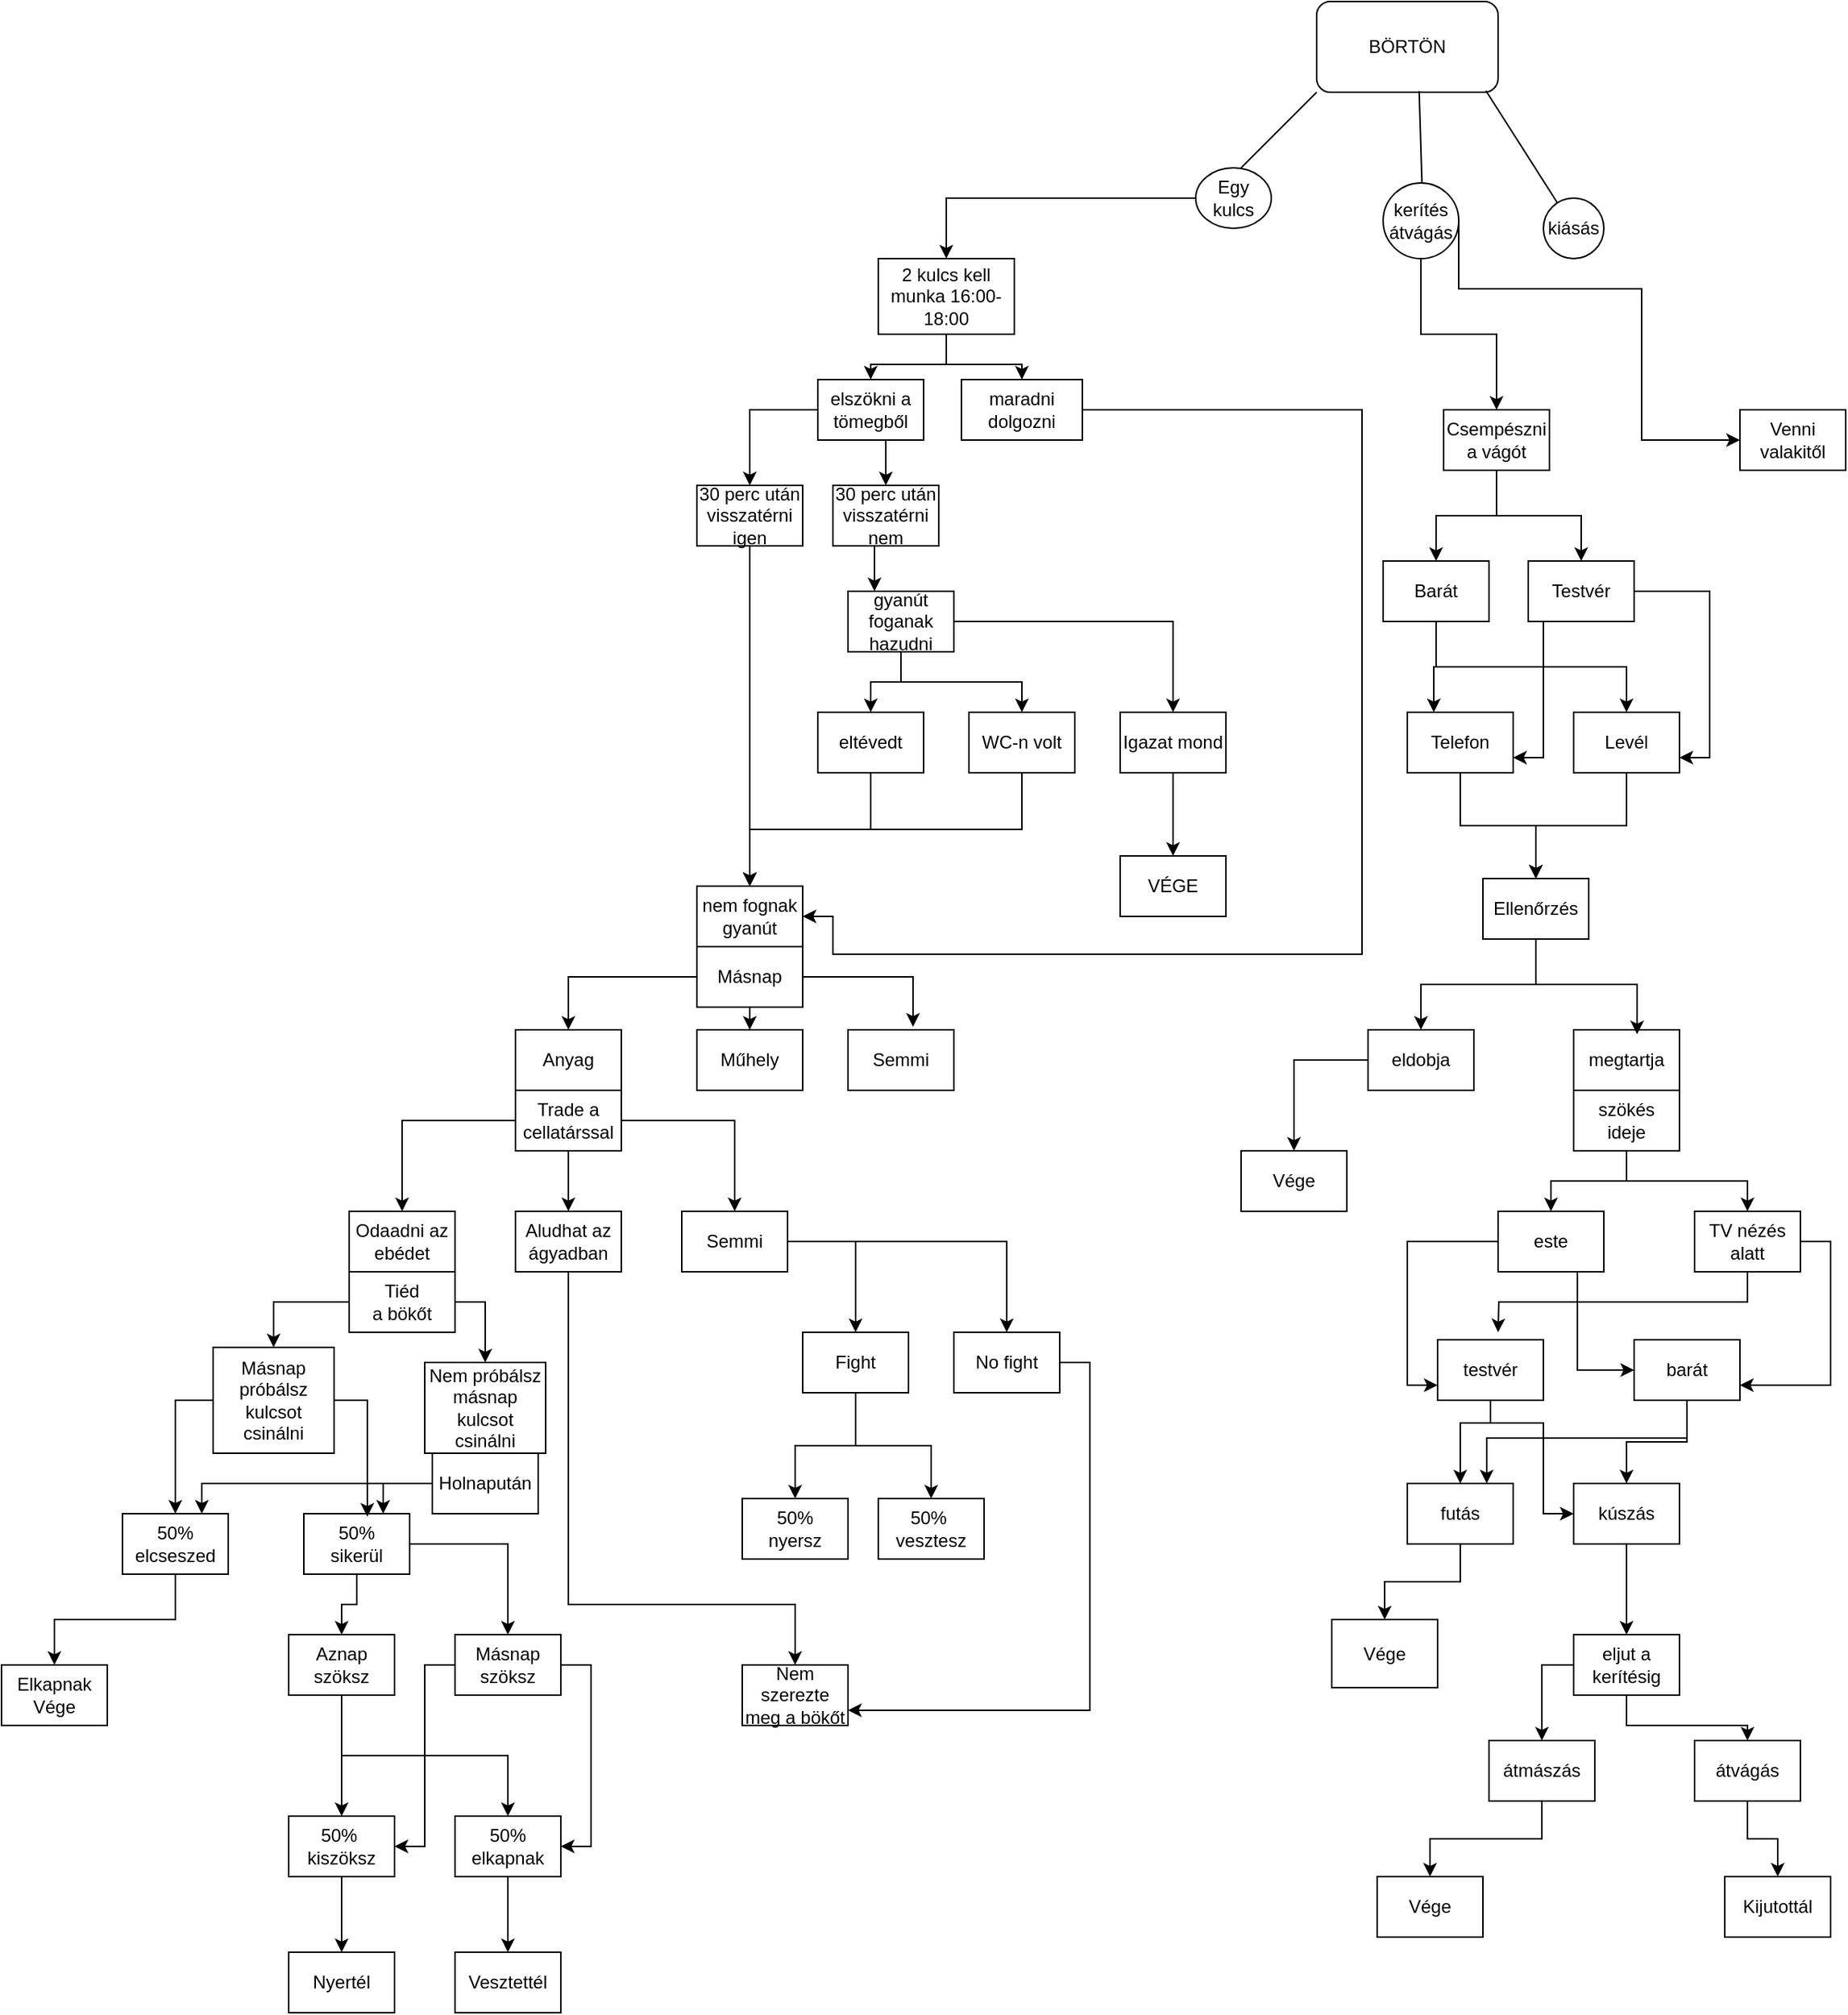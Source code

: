 <mxfile version="22.0.4" type="device">
  <diagram name="1 oldal" id="RMf6y5_obdOdZjIeBnyi">
    <mxGraphModel dx="2022" dy="658" grid="1" gridSize="10" guides="1" tooltips="1" connect="1" arrows="1" fold="1" page="1" pageScale="1" pageWidth="827" pageHeight="1169" math="0" shadow="0">
      <root>
        <mxCell id="0" />
        <mxCell id="1" parent="0" />
        <mxCell id="un-u-f8fUQM7BjyOaJRZ-424" value="BÖRTÖN" style="rounded=1;whiteSpace=wrap;html=1;" parent="1" vertex="1">
          <mxGeometry x="330" width="120" height="60" as="geometry" />
        </mxCell>
        <mxCell id="un-u-f8fUQM7BjyOaJRZ-427" value="" style="endArrow=none;html=1;rounded=0;" parent="1" edge="1">
          <mxGeometry width="50" height="50" relative="1" as="geometry">
            <mxPoint x="280" y="110" as="sourcePoint" />
            <mxPoint x="330" y="60" as="targetPoint" />
          </mxGeometry>
        </mxCell>
        <mxCell id="ne0dGpzM1XJQtN-Q94vP-27" style="edgeStyle=orthogonalEdgeStyle;rounded=0;orthogonalLoop=1;jettySize=auto;html=1;exitX=0;exitY=0.5;exitDx=0;exitDy=0;entryX=0.5;entryY=0;entryDx=0;entryDy=0;" edge="1" parent="1" source="un-u-f8fUQM7BjyOaJRZ-428" target="5e80ykowDUrw1KKTI-oJ-1">
          <mxGeometry relative="1" as="geometry" />
        </mxCell>
        <mxCell id="un-u-f8fUQM7BjyOaJRZ-428" value="Egy kulcs" style="ellipse;whiteSpace=wrap;html=1;" parent="1" vertex="1">
          <mxGeometry x="250" y="110" width="50" height="40" as="geometry" />
        </mxCell>
        <mxCell id="un-u-f8fUQM7BjyOaJRZ-429" value="" style="endArrow=none;html=1;rounded=0;entryX=0.565;entryY=0.987;entryDx=0;entryDy=0;entryPerimeter=0;" parent="1" target="un-u-f8fUQM7BjyOaJRZ-424" edge="1">
          <mxGeometry width="50" height="50" relative="1" as="geometry">
            <mxPoint x="400" y="130" as="sourcePoint" />
            <mxPoint x="400" y="100" as="targetPoint" />
          </mxGeometry>
        </mxCell>
        <mxCell id="ne0dGpzM1XJQtN-Q94vP-72" style="edgeStyle=orthogonalEdgeStyle;rounded=0;orthogonalLoop=1;jettySize=auto;html=1;exitX=0.5;exitY=1;exitDx=0;exitDy=0;entryX=0.5;entryY=0;entryDx=0;entryDy=0;" edge="1" parent="1" source="un-u-f8fUQM7BjyOaJRZ-431" target="ne0dGpzM1XJQtN-Q94vP-51">
          <mxGeometry relative="1" as="geometry" />
        </mxCell>
        <mxCell id="ne0dGpzM1XJQtN-Q94vP-73" style="edgeStyle=orthogonalEdgeStyle;rounded=0;orthogonalLoop=1;jettySize=auto;html=1;exitX=1;exitY=0.5;exitDx=0;exitDy=0;" edge="1" parent="1" source="un-u-f8fUQM7BjyOaJRZ-431" target="ne0dGpzM1XJQtN-Q94vP-50">
          <mxGeometry relative="1" as="geometry">
            <Array as="points">
              <mxPoint x="424" y="190" />
              <mxPoint x="545" y="190" />
            </Array>
          </mxGeometry>
        </mxCell>
        <mxCell id="un-u-f8fUQM7BjyOaJRZ-431" value="kerítés&lt;br&gt;átvágás" style="ellipse;whiteSpace=wrap;html=1;aspect=fixed;" parent="1" vertex="1">
          <mxGeometry x="374" y="120" width="50" height="50" as="geometry" />
        </mxCell>
        <mxCell id="un-u-f8fUQM7BjyOaJRZ-432" value="" style="endArrow=none;html=1;rounded=0;" parent="1" target="un-u-f8fUQM7BjyOaJRZ-433" edge="1">
          <mxGeometry width="50" height="50" relative="1" as="geometry">
            <mxPoint x="500" y="150" as="sourcePoint" />
            <mxPoint x="460" y="80" as="targetPoint" />
          </mxGeometry>
        </mxCell>
        <mxCell id="un-u-f8fUQM7BjyOaJRZ-433" value="kiásás" style="ellipse;whiteSpace=wrap;html=1;aspect=fixed;" parent="1" vertex="1">
          <mxGeometry x="480" y="130" width="40" height="40" as="geometry" />
        </mxCell>
        <mxCell id="un-u-f8fUQM7BjyOaJRZ-434" value="" style="endArrow=none;html=1;rounded=0;entryX=0.933;entryY=0.983;entryDx=0;entryDy=0;entryPerimeter=0;" parent="1" source="un-u-f8fUQM7BjyOaJRZ-433" target="un-u-f8fUQM7BjyOaJRZ-424" edge="1">
          <mxGeometry width="50" height="50" relative="1" as="geometry">
            <mxPoint x="400" y="130" as="sourcePoint" />
            <mxPoint x="450" y="80" as="targetPoint" />
          </mxGeometry>
        </mxCell>
        <mxCell id="un-u-f8fUQM7BjyOaJRZ-457" value="" style="edgeStyle=orthogonalEdgeStyle;rounded=0;orthogonalLoop=1;jettySize=auto;html=1;" parent="1" edge="1">
          <mxGeometry relative="1" as="geometry">
            <mxPoint x="790" y="750.0" as="sourcePoint" />
          </mxGeometry>
        </mxCell>
        <mxCell id="ne0dGpzM1XJQtN-Q94vP-7" style="edgeStyle=orthogonalEdgeStyle;rounded=0;orthogonalLoop=1;jettySize=auto;html=1;exitX=0.5;exitY=1;exitDx=0;exitDy=0;" edge="1" parent="1" source="5e80ykowDUrw1KKTI-oJ-1" target="5e80ykowDUrw1KKTI-oJ-9">
          <mxGeometry relative="1" as="geometry" />
        </mxCell>
        <mxCell id="ne0dGpzM1XJQtN-Q94vP-8" style="edgeStyle=orthogonalEdgeStyle;rounded=0;orthogonalLoop=1;jettySize=auto;html=1;exitX=0.5;exitY=1;exitDx=0;exitDy=0;entryX=0.5;entryY=0;entryDx=0;entryDy=0;" edge="1" parent="1" source="5e80ykowDUrw1KKTI-oJ-1" target="5e80ykowDUrw1KKTI-oJ-7">
          <mxGeometry relative="1" as="geometry" />
        </mxCell>
        <mxCell id="5e80ykowDUrw1KKTI-oJ-1" value="2 kulcs kell&lt;br&gt;munka 16:00-18:00" style="rounded=0;whiteSpace=wrap;html=1;" parent="1" vertex="1">
          <mxGeometry x="40" y="170" width="90" height="50" as="geometry" />
        </mxCell>
        <mxCell id="5e80ykowDUrw1KKTI-oJ-14" style="edgeStyle=orthogonalEdgeStyle;rounded=0;orthogonalLoop=1;jettySize=auto;html=1;exitX=0.5;exitY=1;exitDx=0;exitDy=0;entryX=0.5;entryY=0;entryDx=0;entryDy=0;" parent="1" source="5e80ykowDUrw1KKTI-oJ-7" target="5e80ykowDUrw1KKTI-oJ-12" edge="1">
          <mxGeometry relative="1" as="geometry" />
        </mxCell>
        <mxCell id="ne0dGpzM1XJQtN-Q94vP-6" style="edgeStyle=orthogonalEdgeStyle;rounded=0;orthogonalLoop=1;jettySize=auto;html=1;exitX=0;exitY=0.5;exitDx=0;exitDy=0;entryX=0.5;entryY=0;entryDx=0;entryDy=0;" edge="1" parent="1" source="5e80ykowDUrw1KKTI-oJ-7" target="5e80ykowDUrw1KKTI-oJ-11">
          <mxGeometry relative="1" as="geometry" />
        </mxCell>
        <mxCell id="5e80ykowDUrw1KKTI-oJ-7" value="elszökni a tömegből" style="rounded=0;whiteSpace=wrap;html=1;" parent="1" vertex="1">
          <mxGeometry y="250" width="70" height="40" as="geometry" />
        </mxCell>
        <mxCell id="ne0dGpzM1XJQtN-Q94vP-61" style="edgeStyle=orthogonalEdgeStyle;rounded=0;orthogonalLoop=1;jettySize=auto;html=1;exitX=1;exitY=0.5;exitDx=0;exitDy=0;entryX=1;entryY=0.5;entryDx=0;entryDy=0;" edge="1" parent="1" source="5e80ykowDUrw1KKTI-oJ-9" target="5e80ykowDUrw1KKTI-oJ-15">
          <mxGeometry relative="1" as="geometry">
            <Array as="points">
              <mxPoint x="360" y="270" />
              <mxPoint x="360" y="630" />
              <mxPoint x="10" y="630" />
              <mxPoint x="10" y="605" />
            </Array>
          </mxGeometry>
        </mxCell>
        <mxCell id="5e80ykowDUrw1KKTI-oJ-9" value="maradni dolgozni" style="rounded=0;whiteSpace=wrap;html=1;" parent="1" vertex="1">
          <mxGeometry x="95" y="250" width="80" height="40" as="geometry" />
        </mxCell>
        <mxCell id="5e80ykowDUrw1KKTI-oJ-17" style="edgeStyle=orthogonalEdgeStyle;rounded=0;orthogonalLoop=1;jettySize=auto;html=1;exitX=0.5;exitY=1;exitDx=0;exitDy=0;" parent="1" source="5e80ykowDUrw1KKTI-oJ-11" target="5e80ykowDUrw1KKTI-oJ-15" edge="1">
          <mxGeometry relative="1" as="geometry" />
        </mxCell>
        <mxCell id="5e80ykowDUrw1KKTI-oJ-11" value="30 perc után visszatérni&lt;br&gt;igen" style="rounded=0;whiteSpace=wrap;html=1;" parent="1" vertex="1">
          <mxGeometry x="-80" y="320" width="70" height="40" as="geometry" />
        </mxCell>
        <mxCell id="5e80ykowDUrw1KKTI-oJ-19" style="edgeStyle=orthogonalEdgeStyle;rounded=0;orthogonalLoop=1;jettySize=auto;html=1;exitX=0.5;exitY=1;exitDx=0;exitDy=0;entryX=0.25;entryY=0;entryDx=0;entryDy=0;" parent="1" source="5e80ykowDUrw1KKTI-oJ-12" target="5e80ykowDUrw1KKTI-oJ-18" edge="1">
          <mxGeometry relative="1" as="geometry" />
        </mxCell>
        <mxCell id="5e80ykowDUrw1KKTI-oJ-12" value="30 perc után visszatérni&lt;br&gt;nem" style="rounded=0;whiteSpace=wrap;html=1;" parent="1" vertex="1">
          <mxGeometry x="10" y="320" width="70" height="40" as="geometry" />
        </mxCell>
        <mxCell id="5e80ykowDUrw1KKTI-oJ-15" value="nem fognak gyanút" style="rounded=0;whiteSpace=wrap;html=1;" parent="1" vertex="1">
          <mxGeometry x="-80" y="585" width="70" height="40" as="geometry" />
        </mxCell>
        <mxCell id="5e80ykowDUrw1KKTI-oJ-21" style="edgeStyle=orthogonalEdgeStyle;rounded=0;orthogonalLoop=1;jettySize=auto;html=1;exitX=0.5;exitY=1;exitDx=0;exitDy=0;entryX=0.5;entryY=0;entryDx=0;entryDy=0;" parent="1" source="5e80ykowDUrw1KKTI-oJ-18" target="5e80ykowDUrw1KKTI-oJ-20" edge="1">
          <mxGeometry relative="1" as="geometry" />
        </mxCell>
        <mxCell id="5e80ykowDUrw1KKTI-oJ-23" style="edgeStyle=orthogonalEdgeStyle;rounded=0;orthogonalLoop=1;jettySize=auto;html=1;exitX=0.5;exitY=1;exitDx=0;exitDy=0;entryX=0.5;entryY=0;entryDx=0;entryDy=0;" parent="1" source="5e80ykowDUrw1KKTI-oJ-18" target="5e80ykowDUrw1KKTI-oJ-22" edge="1">
          <mxGeometry relative="1" as="geometry" />
        </mxCell>
        <mxCell id="ne0dGpzM1XJQtN-Q94vP-2" style="edgeStyle=orthogonalEdgeStyle;rounded=0;orthogonalLoop=1;jettySize=auto;html=1;exitX=1;exitY=0.5;exitDx=0;exitDy=0;" edge="1" parent="1" source="5e80ykowDUrw1KKTI-oJ-18" target="ne0dGpzM1XJQtN-Q94vP-1">
          <mxGeometry relative="1" as="geometry" />
        </mxCell>
        <mxCell id="5e80ykowDUrw1KKTI-oJ-18" value="gyanút foganak&lt;br&gt;hazudni" style="rounded=0;whiteSpace=wrap;html=1;" parent="1" vertex="1">
          <mxGeometry x="20" y="390" width="70" height="40" as="geometry" />
        </mxCell>
        <mxCell id="ne0dGpzM1XJQtN-Q94vP-9" style="edgeStyle=orthogonalEdgeStyle;rounded=0;orthogonalLoop=1;jettySize=auto;html=1;exitX=0.5;exitY=1;exitDx=0;exitDy=0;entryX=0.5;entryY=0;entryDx=0;entryDy=0;" edge="1" parent="1" source="5e80ykowDUrw1KKTI-oJ-20" target="5e80ykowDUrw1KKTI-oJ-15">
          <mxGeometry relative="1" as="geometry" />
        </mxCell>
        <mxCell id="5e80ykowDUrw1KKTI-oJ-20" value="eltévedt" style="rounded=0;whiteSpace=wrap;html=1;" parent="1" vertex="1">
          <mxGeometry y="470" width="70" height="40" as="geometry" />
        </mxCell>
        <mxCell id="ne0dGpzM1XJQtN-Q94vP-10" style="edgeStyle=orthogonalEdgeStyle;rounded=0;orthogonalLoop=1;jettySize=auto;html=1;exitX=0.5;exitY=1;exitDx=0;exitDy=0;entryX=0.5;entryY=0;entryDx=0;entryDy=0;" edge="1" parent="1" source="5e80ykowDUrw1KKTI-oJ-22" target="5e80ykowDUrw1KKTI-oJ-15">
          <mxGeometry relative="1" as="geometry" />
        </mxCell>
        <mxCell id="5e80ykowDUrw1KKTI-oJ-22" value="WC-n volt" style="rounded=0;whiteSpace=wrap;html=1;" parent="1" vertex="1">
          <mxGeometry x="100" y="470" width="70" height="40" as="geometry" />
        </mxCell>
        <mxCell id="ne0dGpzM1XJQtN-Q94vP-4" style="edgeStyle=orthogonalEdgeStyle;rounded=0;orthogonalLoop=1;jettySize=auto;html=1;exitX=0.5;exitY=1;exitDx=0;exitDy=0;entryX=0.5;entryY=0;entryDx=0;entryDy=0;" edge="1" parent="1" source="ne0dGpzM1XJQtN-Q94vP-1" target="ne0dGpzM1XJQtN-Q94vP-3">
          <mxGeometry relative="1" as="geometry" />
        </mxCell>
        <mxCell id="ne0dGpzM1XJQtN-Q94vP-1" value="Igazat mond" style="rounded=0;whiteSpace=wrap;html=1;" vertex="1" parent="1">
          <mxGeometry x="200" y="470" width="70" height="40" as="geometry" />
        </mxCell>
        <mxCell id="ne0dGpzM1XJQtN-Q94vP-3" value="VÉGE" style="rounded=0;whiteSpace=wrap;html=1;" vertex="1" parent="1">
          <mxGeometry x="200" y="565" width="70" height="40" as="geometry" />
        </mxCell>
        <mxCell id="ne0dGpzM1XJQtN-Q94vP-15" style="edgeStyle=orthogonalEdgeStyle;rounded=0;orthogonalLoop=1;jettySize=auto;html=1;exitX=0.5;exitY=1;exitDx=0;exitDy=0;entryX=0.5;entryY=0;entryDx=0;entryDy=0;" edge="1" parent="1" source="ne0dGpzM1XJQtN-Q94vP-11" target="ne0dGpzM1XJQtN-Q94vP-13">
          <mxGeometry relative="1" as="geometry" />
        </mxCell>
        <mxCell id="ne0dGpzM1XJQtN-Q94vP-17" style="edgeStyle=orthogonalEdgeStyle;rounded=0;orthogonalLoop=1;jettySize=auto;html=1;exitX=0;exitY=0.5;exitDx=0;exitDy=0;entryX=0.5;entryY=0;entryDx=0;entryDy=0;" edge="1" parent="1" source="ne0dGpzM1XJQtN-Q94vP-11" target="ne0dGpzM1XJQtN-Q94vP-14">
          <mxGeometry relative="1" as="geometry" />
        </mxCell>
        <mxCell id="ne0dGpzM1XJQtN-Q94vP-11" value="Másnap" style="rounded=0;whiteSpace=wrap;html=1;" vertex="1" parent="1">
          <mxGeometry x="-80" y="625" width="70" height="40" as="geometry" />
        </mxCell>
        <mxCell id="ne0dGpzM1XJQtN-Q94vP-12" value="Semmi" style="rounded=0;whiteSpace=wrap;html=1;" vertex="1" parent="1">
          <mxGeometry x="20" y="680" width="70" height="40" as="geometry" />
        </mxCell>
        <mxCell id="ne0dGpzM1XJQtN-Q94vP-13" value="Műhely" style="rounded=0;whiteSpace=wrap;html=1;" vertex="1" parent="1">
          <mxGeometry x="-80" y="680" width="70" height="40" as="geometry" />
        </mxCell>
        <mxCell id="ne0dGpzM1XJQtN-Q94vP-14" value="Anyag" style="rounded=0;whiteSpace=wrap;html=1;" vertex="1" parent="1">
          <mxGeometry x="-200" y="680" width="70" height="40" as="geometry" />
        </mxCell>
        <mxCell id="ne0dGpzM1XJQtN-Q94vP-18" style="edgeStyle=orthogonalEdgeStyle;rounded=0;orthogonalLoop=1;jettySize=auto;html=1;exitX=1;exitY=0.5;exitDx=0;exitDy=0;entryX=0.614;entryY=-0.05;entryDx=0;entryDy=0;entryPerimeter=0;" edge="1" parent="1" source="ne0dGpzM1XJQtN-Q94vP-11" target="ne0dGpzM1XJQtN-Q94vP-12">
          <mxGeometry relative="1" as="geometry" />
        </mxCell>
        <mxCell id="ne0dGpzM1XJQtN-Q94vP-23" style="edgeStyle=orthogonalEdgeStyle;rounded=0;orthogonalLoop=1;jettySize=auto;html=1;exitX=0;exitY=0.5;exitDx=0;exitDy=0;entryX=0.5;entryY=0;entryDx=0;entryDy=0;" edge="1" parent="1" source="ne0dGpzM1XJQtN-Q94vP-19" target="ne0dGpzM1XJQtN-Q94vP-20">
          <mxGeometry relative="1" as="geometry" />
        </mxCell>
        <mxCell id="ne0dGpzM1XJQtN-Q94vP-24" style="edgeStyle=orthogonalEdgeStyle;rounded=0;orthogonalLoop=1;jettySize=auto;html=1;exitX=1;exitY=0.5;exitDx=0;exitDy=0;entryX=0.5;entryY=0;entryDx=0;entryDy=0;" edge="1" parent="1" source="ne0dGpzM1XJQtN-Q94vP-19" target="ne0dGpzM1XJQtN-Q94vP-22">
          <mxGeometry relative="1" as="geometry" />
        </mxCell>
        <mxCell id="ne0dGpzM1XJQtN-Q94vP-25" style="edgeStyle=orthogonalEdgeStyle;rounded=0;orthogonalLoop=1;jettySize=auto;html=1;exitX=0.5;exitY=1;exitDx=0;exitDy=0;" edge="1" parent="1" source="ne0dGpzM1XJQtN-Q94vP-19" target="ne0dGpzM1XJQtN-Q94vP-21">
          <mxGeometry relative="1" as="geometry" />
        </mxCell>
        <mxCell id="ne0dGpzM1XJQtN-Q94vP-19" value="Trade a cellatárssal" style="rounded=0;whiteSpace=wrap;html=1;" vertex="1" parent="1">
          <mxGeometry x="-200" y="720" width="70" height="40" as="geometry" />
        </mxCell>
        <mxCell id="ne0dGpzM1XJQtN-Q94vP-20" value="Odaadni az ebédet" style="rounded=0;whiteSpace=wrap;html=1;" vertex="1" parent="1">
          <mxGeometry x="-310" y="800" width="70" height="40" as="geometry" />
        </mxCell>
        <mxCell id="ne0dGpzM1XJQtN-Q94vP-66" style="edgeStyle=orthogonalEdgeStyle;rounded=0;orthogonalLoop=1;jettySize=auto;html=1;exitX=0.5;exitY=1;exitDx=0;exitDy=0;" edge="1" parent="1" source="ne0dGpzM1XJQtN-Q94vP-21" target="ne0dGpzM1XJQtN-Q94vP-54">
          <mxGeometry relative="1" as="geometry">
            <Array as="points">
              <mxPoint x="-165" y="1060" />
              <mxPoint x="-15" y="1060" />
            </Array>
          </mxGeometry>
        </mxCell>
        <mxCell id="ne0dGpzM1XJQtN-Q94vP-21" value="Aludhat az ágyadban" style="rounded=0;whiteSpace=wrap;html=1;" vertex="1" parent="1">
          <mxGeometry x="-200" y="800" width="70" height="40" as="geometry" />
        </mxCell>
        <mxCell id="ne0dGpzM1XJQtN-Q94vP-62" style="edgeStyle=orthogonalEdgeStyle;rounded=0;orthogonalLoop=1;jettySize=auto;html=1;exitX=1;exitY=0.5;exitDx=0;exitDy=0;entryX=0.5;entryY=0;entryDx=0;entryDy=0;" edge="1" parent="1" source="ne0dGpzM1XJQtN-Q94vP-22" target="ne0dGpzM1XJQtN-Q94vP-58">
          <mxGeometry relative="1" as="geometry" />
        </mxCell>
        <mxCell id="ne0dGpzM1XJQtN-Q94vP-63" style="edgeStyle=orthogonalEdgeStyle;rounded=0;orthogonalLoop=1;jettySize=auto;html=1;exitX=1;exitY=0.5;exitDx=0;exitDy=0;entryX=0.5;entryY=0;entryDx=0;entryDy=0;" edge="1" parent="1" source="ne0dGpzM1XJQtN-Q94vP-22" target="ne0dGpzM1XJQtN-Q94vP-57">
          <mxGeometry relative="1" as="geometry" />
        </mxCell>
        <mxCell id="ne0dGpzM1XJQtN-Q94vP-22" value="Semmi" style="rounded=0;whiteSpace=wrap;html=1;" vertex="1" parent="1">
          <mxGeometry x="-90" y="800" width="70" height="40" as="geometry" />
        </mxCell>
        <mxCell id="ne0dGpzM1XJQtN-Q94vP-30" style="edgeStyle=orthogonalEdgeStyle;rounded=0;orthogonalLoop=1;jettySize=auto;html=1;exitX=0;exitY=0.5;exitDx=0;exitDy=0;entryX=0.5;entryY=0;entryDx=0;entryDy=0;" edge="1" parent="1" source="ne0dGpzM1XJQtN-Q94vP-26" target="ne0dGpzM1XJQtN-Q94vP-28">
          <mxGeometry relative="1" as="geometry" />
        </mxCell>
        <mxCell id="ne0dGpzM1XJQtN-Q94vP-31" style="edgeStyle=orthogonalEdgeStyle;rounded=0;orthogonalLoop=1;jettySize=auto;html=1;exitX=1;exitY=0.5;exitDx=0;exitDy=0;" edge="1" parent="1" source="ne0dGpzM1XJQtN-Q94vP-26" target="ne0dGpzM1XJQtN-Q94vP-29">
          <mxGeometry relative="1" as="geometry" />
        </mxCell>
        <mxCell id="ne0dGpzM1XJQtN-Q94vP-26" value="Tiéd&lt;br&gt;a bökőt" style="rounded=0;whiteSpace=wrap;html=1;" vertex="1" parent="1">
          <mxGeometry x="-310" y="840" width="70" height="40" as="geometry" />
        </mxCell>
        <mxCell id="ne0dGpzM1XJQtN-Q94vP-38" style="edgeStyle=orthogonalEdgeStyle;rounded=0;orthogonalLoop=1;jettySize=auto;html=1;exitX=0;exitY=0.5;exitDx=0;exitDy=0;entryX=0.5;entryY=0;entryDx=0;entryDy=0;" edge="1" parent="1" source="ne0dGpzM1XJQtN-Q94vP-28" target="ne0dGpzM1XJQtN-Q94vP-37">
          <mxGeometry relative="1" as="geometry" />
        </mxCell>
        <mxCell id="ne0dGpzM1XJQtN-Q94vP-28" value="Másnap próbálsz kulcsot csinálni" style="rounded=0;whiteSpace=wrap;html=1;" vertex="1" parent="1">
          <mxGeometry x="-400" y="890" width="80" height="70" as="geometry" />
        </mxCell>
        <mxCell id="ne0dGpzM1XJQtN-Q94vP-29" value="Nem próbálsz másnap kulcsot csinálni" style="rounded=0;whiteSpace=wrap;html=1;" vertex="1" parent="1">
          <mxGeometry x="-260" y="900" width="80" height="60" as="geometry" />
        </mxCell>
        <mxCell id="ne0dGpzM1XJQtN-Q94vP-32" value="Nyertél" style="rounded=0;whiteSpace=wrap;html=1;" vertex="1" parent="1">
          <mxGeometry x="-350" y="1290" width="70" height="40" as="geometry" />
        </mxCell>
        <mxCell id="ne0dGpzM1XJQtN-Q94vP-60" style="edgeStyle=orthogonalEdgeStyle;rounded=0;orthogonalLoop=1;jettySize=auto;html=1;exitX=0.5;exitY=1;exitDx=0;exitDy=0;" edge="1" parent="1" source="ne0dGpzM1XJQtN-Q94vP-33" target="ne0dGpzM1XJQtN-Q94vP-59">
          <mxGeometry relative="1" as="geometry" />
        </mxCell>
        <mxCell id="ne0dGpzM1XJQtN-Q94vP-33" value="50%&lt;br&gt;elkapnak" style="rounded=0;whiteSpace=wrap;html=1;" vertex="1" parent="1">
          <mxGeometry x="-240" y="1200" width="70" height="40" as="geometry" />
        </mxCell>
        <mxCell id="ne0dGpzM1XJQtN-Q94vP-49" style="edgeStyle=orthogonalEdgeStyle;rounded=0;orthogonalLoop=1;jettySize=auto;html=1;exitX=0.5;exitY=1;exitDx=0;exitDy=0;entryX=0.5;entryY=0;entryDx=0;entryDy=0;" edge="1" parent="1" source="ne0dGpzM1XJQtN-Q94vP-34" target="ne0dGpzM1XJQtN-Q94vP-32">
          <mxGeometry relative="1" as="geometry" />
        </mxCell>
        <mxCell id="ne0dGpzM1XJQtN-Q94vP-34" value="50%&amp;nbsp;&lt;br&gt;kiszöksz" style="rounded=0;whiteSpace=wrap;html=1;" vertex="1" parent="1">
          <mxGeometry x="-350" y="1200" width="70" height="40" as="geometry" />
        </mxCell>
        <mxCell id="ne0dGpzM1XJQtN-Q94vP-47" style="edgeStyle=orthogonalEdgeStyle;rounded=0;orthogonalLoop=1;jettySize=auto;html=1;exitX=1;exitY=0.5;exitDx=0;exitDy=0;entryX=1;entryY=0.5;entryDx=0;entryDy=0;" edge="1" parent="1" source="ne0dGpzM1XJQtN-Q94vP-35" target="ne0dGpzM1XJQtN-Q94vP-33">
          <mxGeometry relative="1" as="geometry" />
        </mxCell>
        <mxCell id="ne0dGpzM1XJQtN-Q94vP-48" style="edgeStyle=orthogonalEdgeStyle;rounded=0;orthogonalLoop=1;jettySize=auto;html=1;exitX=0;exitY=0.5;exitDx=0;exitDy=0;entryX=1;entryY=0.5;entryDx=0;entryDy=0;" edge="1" parent="1" source="ne0dGpzM1XJQtN-Q94vP-35" target="ne0dGpzM1XJQtN-Q94vP-34">
          <mxGeometry relative="1" as="geometry" />
        </mxCell>
        <mxCell id="ne0dGpzM1XJQtN-Q94vP-35" value="Másnap szöksz" style="rounded=0;whiteSpace=wrap;html=1;" vertex="1" parent="1">
          <mxGeometry x="-240" y="1080" width="70" height="40" as="geometry" />
        </mxCell>
        <mxCell id="ne0dGpzM1XJQtN-Q94vP-41" style="edgeStyle=orthogonalEdgeStyle;rounded=0;orthogonalLoop=1;jettySize=auto;html=1;exitX=0.5;exitY=1;exitDx=0;exitDy=0;entryX=0.5;entryY=0;entryDx=0;entryDy=0;" edge="1" parent="1" source="ne0dGpzM1XJQtN-Q94vP-36" target="ne0dGpzM1XJQtN-Q94vP-40">
          <mxGeometry relative="1" as="geometry" />
        </mxCell>
        <mxCell id="ne0dGpzM1XJQtN-Q94vP-42" style="edgeStyle=orthogonalEdgeStyle;rounded=0;orthogonalLoop=1;jettySize=auto;html=1;exitX=1;exitY=0.5;exitDx=0;exitDy=0;entryX=0.5;entryY=0;entryDx=0;entryDy=0;" edge="1" parent="1" source="ne0dGpzM1XJQtN-Q94vP-36" target="ne0dGpzM1XJQtN-Q94vP-35">
          <mxGeometry relative="1" as="geometry" />
        </mxCell>
        <mxCell id="ne0dGpzM1XJQtN-Q94vP-36" value="50% &lt;br&gt;sikerül" style="rounded=0;whiteSpace=wrap;html=1;" vertex="1" parent="1">
          <mxGeometry x="-340" y="1000" width="70" height="40" as="geometry" />
        </mxCell>
        <mxCell id="ne0dGpzM1XJQtN-Q94vP-71" style="edgeStyle=orthogonalEdgeStyle;rounded=0;orthogonalLoop=1;jettySize=auto;html=1;exitX=0.5;exitY=1;exitDx=0;exitDy=0;entryX=0.5;entryY=0;entryDx=0;entryDy=0;" edge="1" parent="1" source="ne0dGpzM1XJQtN-Q94vP-37" target="ne0dGpzM1XJQtN-Q94vP-52">
          <mxGeometry relative="1" as="geometry" />
        </mxCell>
        <mxCell id="ne0dGpzM1XJQtN-Q94vP-37" value="50% elcseszed" style="rounded=0;whiteSpace=wrap;html=1;" vertex="1" parent="1">
          <mxGeometry x="-460" y="1000" width="70" height="40" as="geometry" />
        </mxCell>
        <mxCell id="ne0dGpzM1XJQtN-Q94vP-39" style="edgeStyle=orthogonalEdgeStyle;rounded=0;orthogonalLoop=1;jettySize=auto;html=1;exitX=1;exitY=0.5;exitDx=0;exitDy=0;entryX=0.6;entryY=0.05;entryDx=0;entryDy=0;entryPerimeter=0;" edge="1" parent="1" source="ne0dGpzM1XJQtN-Q94vP-28" target="ne0dGpzM1XJQtN-Q94vP-36">
          <mxGeometry relative="1" as="geometry" />
        </mxCell>
        <mxCell id="ne0dGpzM1XJQtN-Q94vP-43" style="edgeStyle=orthogonalEdgeStyle;rounded=0;orthogonalLoop=1;jettySize=auto;html=1;exitX=0.5;exitY=1;exitDx=0;exitDy=0;entryX=0.5;entryY=0;entryDx=0;entryDy=0;" edge="1" parent="1" source="ne0dGpzM1XJQtN-Q94vP-40" target="ne0dGpzM1XJQtN-Q94vP-34">
          <mxGeometry relative="1" as="geometry" />
        </mxCell>
        <mxCell id="ne0dGpzM1XJQtN-Q94vP-46" style="edgeStyle=orthogonalEdgeStyle;rounded=0;orthogonalLoop=1;jettySize=auto;html=1;exitX=0.5;exitY=1;exitDx=0;exitDy=0;entryX=0.5;entryY=0;entryDx=0;entryDy=0;" edge="1" parent="1" source="ne0dGpzM1XJQtN-Q94vP-40" target="ne0dGpzM1XJQtN-Q94vP-33">
          <mxGeometry relative="1" as="geometry" />
        </mxCell>
        <mxCell id="ne0dGpzM1XJQtN-Q94vP-40" value="Aznap szöksz" style="rounded=0;whiteSpace=wrap;html=1;" vertex="1" parent="1">
          <mxGeometry x="-350" y="1080" width="70" height="40" as="geometry" />
        </mxCell>
        <mxCell id="ne0dGpzM1XJQtN-Q94vP-50" value="Venni valakitől" style="rounded=0;whiteSpace=wrap;html=1;" vertex="1" parent="1">
          <mxGeometry x="610" y="270" width="70" height="40" as="geometry" />
        </mxCell>
        <mxCell id="ne0dGpzM1XJQtN-Q94vP-90" style="edgeStyle=orthogonalEdgeStyle;rounded=0;orthogonalLoop=1;jettySize=auto;html=1;exitX=0.5;exitY=1;exitDx=0;exitDy=0;entryX=0.5;entryY=0;entryDx=0;entryDy=0;" edge="1" parent="1" source="ne0dGpzM1XJQtN-Q94vP-51" target="ne0dGpzM1XJQtN-Q94vP-88">
          <mxGeometry relative="1" as="geometry" />
        </mxCell>
        <mxCell id="ne0dGpzM1XJQtN-Q94vP-91" style="edgeStyle=orthogonalEdgeStyle;rounded=0;orthogonalLoop=1;jettySize=auto;html=1;exitX=0.5;exitY=1;exitDx=0;exitDy=0;entryX=0.5;entryY=0;entryDx=0;entryDy=0;" edge="1" parent="1" source="ne0dGpzM1XJQtN-Q94vP-51" target="ne0dGpzM1XJQtN-Q94vP-87">
          <mxGeometry relative="1" as="geometry" />
        </mxCell>
        <mxCell id="ne0dGpzM1XJQtN-Q94vP-51" value="Csempészni a vágót" style="rounded=0;whiteSpace=wrap;html=1;" vertex="1" parent="1">
          <mxGeometry x="414" y="270" width="70" height="40" as="geometry" />
        </mxCell>
        <mxCell id="ne0dGpzM1XJQtN-Q94vP-52" value="Elkapnak&lt;br&gt;Vége" style="rounded=0;whiteSpace=wrap;html=1;" vertex="1" parent="1">
          <mxGeometry x="-540" y="1100" width="70" height="40" as="geometry" />
        </mxCell>
        <mxCell id="ne0dGpzM1XJQtN-Q94vP-68" style="edgeStyle=orthogonalEdgeStyle;rounded=0;orthogonalLoop=1;jettySize=auto;html=1;exitX=0;exitY=0.5;exitDx=0;exitDy=0;entryX=0.75;entryY=0;entryDx=0;entryDy=0;" edge="1" parent="1" source="ne0dGpzM1XJQtN-Q94vP-53" target="ne0dGpzM1XJQtN-Q94vP-37">
          <mxGeometry relative="1" as="geometry" />
        </mxCell>
        <mxCell id="ne0dGpzM1XJQtN-Q94vP-70" style="edgeStyle=orthogonalEdgeStyle;rounded=0;orthogonalLoop=1;jettySize=auto;html=1;exitX=0;exitY=0.5;exitDx=0;exitDy=0;entryX=0.75;entryY=0;entryDx=0;entryDy=0;" edge="1" parent="1" source="ne0dGpzM1XJQtN-Q94vP-53" target="ne0dGpzM1XJQtN-Q94vP-36">
          <mxGeometry relative="1" as="geometry" />
        </mxCell>
        <mxCell id="ne0dGpzM1XJQtN-Q94vP-53" value="Holnapután" style="rounded=0;whiteSpace=wrap;html=1;" vertex="1" parent="1">
          <mxGeometry x="-255" y="960" width="70" height="40" as="geometry" />
        </mxCell>
        <mxCell id="ne0dGpzM1XJQtN-Q94vP-54" value="Nem szerezte meg a bökőt" style="rounded=0;whiteSpace=wrap;html=1;" vertex="1" parent="1">
          <mxGeometry x="-50" y="1100" width="70" height="40" as="geometry" />
        </mxCell>
        <mxCell id="ne0dGpzM1XJQtN-Q94vP-55" value="50%&amp;nbsp;&lt;br&gt;vesztesz" style="rounded=0;whiteSpace=wrap;html=1;" vertex="1" parent="1">
          <mxGeometry x="40" y="990" width="70" height="40" as="geometry" />
        </mxCell>
        <mxCell id="ne0dGpzM1XJQtN-Q94vP-56" value="50%&lt;br&gt;nyersz" style="rounded=0;whiteSpace=wrap;html=1;" vertex="1" parent="1">
          <mxGeometry x="-50" y="990" width="70" height="40" as="geometry" />
        </mxCell>
        <mxCell id="ne0dGpzM1XJQtN-Q94vP-67" style="edgeStyle=orthogonalEdgeStyle;rounded=0;orthogonalLoop=1;jettySize=auto;html=1;exitX=1;exitY=0.5;exitDx=0;exitDy=0;entryX=1;entryY=0.75;entryDx=0;entryDy=0;" edge="1" parent="1" source="ne0dGpzM1XJQtN-Q94vP-57" target="ne0dGpzM1XJQtN-Q94vP-54">
          <mxGeometry relative="1" as="geometry" />
        </mxCell>
        <mxCell id="ne0dGpzM1XJQtN-Q94vP-57" value="No fight" style="rounded=0;whiteSpace=wrap;html=1;" vertex="1" parent="1">
          <mxGeometry x="90" y="880" width="70" height="40" as="geometry" />
        </mxCell>
        <mxCell id="ne0dGpzM1XJQtN-Q94vP-64" style="edgeStyle=orthogonalEdgeStyle;rounded=0;orthogonalLoop=1;jettySize=auto;html=1;exitX=0.5;exitY=1;exitDx=0;exitDy=0;entryX=0.5;entryY=0;entryDx=0;entryDy=0;" edge="1" parent="1" source="ne0dGpzM1XJQtN-Q94vP-58" target="ne0dGpzM1XJQtN-Q94vP-56">
          <mxGeometry relative="1" as="geometry" />
        </mxCell>
        <mxCell id="ne0dGpzM1XJQtN-Q94vP-65" style="edgeStyle=orthogonalEdgeStyle;rounded=0;orthogonalLoop=1;jettySize=auto;html=1;exitX=0.5;exitY=1;exitDx=0;exitDy=0;" edge="1" parent="1" source="ne0dGpzM1XJQtN-Q94vP-58" target="ne0dGpzM1XJQtN-Q94vP-55">
          <mxGeometry relative="1" as="geometry" />
        </mxCell>
        <mxCell id="ne0dGpzM1XJQtN-Q94vP-58" value="Fight" style="rounded=0;whiteSpace=wrap;html=1;" vertex="1" parent="1">
          <mxGeometry x="-10" y="880" width="70" height="40" as="geometry" />
        </mxCell>
        <mxCell id="ne0dGpzM1XJQtN-Q94vP-59" value="Vesztettél" style="rounded=0;whiteSpace=wrap;html=1;" vertex="1" parent="1">
          <mxGeometry x="-240" y="1290" width="70" height="40" as="geometry" />
        </mxCell>
        <mxCell id="ne0dGpzM1XJQtN-Q94vP-69" style="edgeStyle=orthogonalEdgeStyle;rounded=0;orthogonalLoop=1;jettySize=auto;html=1;exitX=0.5;exitY=1;exitDx=0;exitDy=0;" edge="1" parent="1" source="ne0dGpzM1XJQtN-Q94vP-53" target="ne0dGpzM1XJQtN-Q94vP-53">
          <mxGeometry relative="1" as="geometry" />
        </mxCell>
        <mxCell id="ne0dGpzM1XJQtN-Q94vP-113" style="edgeStyle=orthogonalEdgeStyle;rounded=0;orthogonalLoop=1;jettySize=auto;html=1;exitX=0.5;exitY=1;exitDx=0;exitDy=0;entryX=0.5;entryY=0;entryDx=0;entryDy=0;" edge="1" parent="1" source="ne0dGpzM1XJQtN-Q94vP-74" target="ne0dGpzM1XJQtN-Q94vP-75">
          <mxGeometry relative="1" as="geometry" />
        </mxCell>
        <mxCell id="ne0dGpzM1XJQtN-Q94vP-116" style="edgeStyle=orthogonalEdgeStyle;rounded=0;orthogonalLoop=1;jettySize=auto;html=1;exitX=0.5;exitY=1;exitDx=0;exitDy=0;entryX=0.75;entryY=0;entryDx=0;entryDy=0;" edge="1" parent="1" source="ne0dGpzM1XJQtN-Q94vP-74" target="ne0dGpzM1XJQtN-Q94vP-76">
          <mxGeometry relative="1" as="geometry">
            <Array as="points">
              <mxPoint x="575" y="950" />
              <mxPoint x="443" y="950" />
            </Array>
          </mxGeometry>
        </mxCell>
        <mxCell id="ne0dGpzM1XJQtN-Q94vP-74" value="barát" style="rounded=0;whiteSpace=wrap;html=1;" vertex="1" parent="1">
          <mxGeometry x="540" y="885" width="70" height="40" as="geometry" />
        </mxCell>
        <mxCell id="ne0dGpzM1XJQtN-Q94vP-120" style="edgeStyle=orthogonalEdgeStyle;rounded=0;orthogonalLoop=1;jettySize=auto;html=1;exitX=0.5;exitY=1;exitDx=0;exitDy=0;entryX=0.5;entryY=0;entryDx=0;entryDy=0;" edge="1" parent="1" source="ne0dGpzM1XJQtN-Q94vP-75" target="ne0dGpzM1XJQtN-Q94vP-117">
          <mxGeometry relative="1" as="geometry" />
        </mxCell>
        <mxCell id="ne0dGpzM1XJQtN-Q94vP-75" value="kúszás" style="rounded=0;whiteSpace=wrap;html=1;" vertex="1" parent="1">
          <mxGeometry x="500" y="980" width="70" height="40" as="geometry" />
        </mxCell>
        <mxCell id="ne0dGpzM1XJQtN-Q94vP-119" style="edgeStyle=orthogonalEdgeStyle;rounded=0;orthogonalLoop=1;jettySize=auto;html=1;exitX=0.5;exitY=1;exitDx=0;exitDy=0;entryX=0.5;entryY=0;entryDx=0;entryDy=0;" edge="1" parent="1" source="ne0dGpzM1XJQtN-Q94vP-76" target="ne0dGpzM1XJQtN-Q94vP-118">
          <mxGeometry relative="1" as="geometry" />
        </mxCell>
        <mxCell id="ne0dGpzM1XJQtN-Q94vP-76" value="futás" style="rounded=0;whiteSpace=wrap;html=1;" vertex="1" parent="1">
          <mxGeometry x="390" y="980" width="70" height="40" as="geometry" />
        </mxCell>
        <mxCell id="ne0dGpzM1XJQtN-Q94vP-114" style="edgeStyle=orthogonalEdgeStyle;rounded=0;orthogonalLoop=1;jettySize=auto;html=1;exitX=0.5;exitY=1;exitDx=0;exitDy=0;entryX=0;entryY=0.5;entryDx=0;entryDy=0;" edge="1" parent="1" source="ne0dGpzM1XJQtN-Q94vP-77" target="ne0dGpzM1XJQtN-Q94vP-75">
          <mxGeometry relative="1" as="geometry">
            <Array as="points">
              <mxPoint x="445" y="940" />
              <mxPoint x="480" y="940" />
              <mxPoint x="480" y="1000" />
            </Array>
          </mxGeometry>
        </mxCell>
        <mxCell id="ne0dGpzM1XJQtN-Q94vP-115" style="edgeStyle=orthogonalEdgeStyle;rounded=0;orthogonalLoop=1;jettySize=auto;html=1;exitX=0.5;exitY=1;exitDx=0;exitDy=0;entryX=0.5;entryY=0;entryDx=0;entryDy=0;" edge="1" parent="1" source="ne0dGpzM1XJQtN-Q94vP-77" target="ne0dGpzM1XJQtN-Q94vP-76">
          <mxGeometry relative="1" as="geometry">
            <Array as="points">
              <mxPoint x="445" y="940" />
              <mxPoint x="425" y="940" />
            </Array>
          </mxGeometry>
        </mxCell>
        <mxCell id="ne0dGpzM1XJQtN-Q94vP-77" value="testvér" style="rounded=0;whiteSpace=wrap;html=1;" vertex="1" parent="1">
          <mxGeometry x="410" y="885" width="70" height="40" as="geometry" />
        </mxCell>
        <mxCell id="ne0dGpzM1XJQtN-Q94vP-102" style="edgeStyle=orthogonalEdgeStyle;rounded=0;orthogonalLoop=1;jettySize=auto;html=1;exitX=0.5;exitY=1;exitDx=0;exitDy=0;entryX=0.5;entryY=0;entryDx=0;entryDy=0;" edge="1" parent="1" source="ne0dGpzM1XJQtN-Q94vP-78" target="ne0dGpzM1XJQtN-Q94vP-80">
          <mxGeometry relative="1" as="geometry" />
        </mxCell>
        <mxCell id="ne0dGpzM1XJQtN-Q94vP-103" style="edgeStyle=orthogonalEdgeStyle;rounded=0;orthogonalLoop=1;jettySize=auto;html=1;exitX=0.5;exitY=1;exitDx=0;exitDy=0;entryX=0.5;entryY=0;entryDx=0;entryDy=0;" edge="1" parent="1" source="ne0dGpzM1XJQtN-Q94vP-78" target="ne0dGpzM1XJQtN-Q94vP-79">
          <mxGeometry relative="1" as="geometry">
            <Array as="points">
              <mxPoint x="535" y="780" />
              <mxPoint x="615" y="780" />
            </Array>
          </mxGeometry>
        </mxCell>
        <mxCell id="ne0dGpzM1XJQtN-Q94vP-78" value="szökés&lt;br&gt;ideje" style="rounded=0;whiteSpace=wrap;html=1;" vertex="1" parent="1">
          <mxGeometry x="500" y="720" width="70" height="40" as="geometry" />
        </mxCell>
        <mxCell id="ne0dGpzM1XJQtN-Q94vP-110" style="edgeStyle=orthogonalEdgeStyle;rounded=0;orthogonalLoop=1;jettySize=auto;html=1;exitX=1;exitY=0.5;exitDx=0;exitDy=0;entryX=1;entryY=0.75;entryDx=0;entryDy=0;" edge="1" parent="1" source="ne0dGpzM1XJQtN-Q94vP-79" target="ne0dGpzM1XJQtN-Q94vP-74">
          <mxGeometry relative="1" as="geometry" />
        </mxCell>
        <mxCell id="ne0dGpzM1XJQtN-Q94vP-111" style="edgeStyle=orthogonalEdgeStyle;rounded=0;orthogonalLoop=1;jettySize=auto;html=1;exitX=0.5;exitY=1;exitDx=0;exitDy=0;" edge="1" parent="1" source="ne0dGpzM1XJQtN-Q94vP-79">
          <mxGeometry relative="1" as="geometry">
            <mxPoint x="450" y="880" as="targetPoint" />
          </mxGeometry>
        </mxCell>
        <mxCell id="ne0dGpzM1XJQtN-Q94vP-79" value="TV nézés alatt" style="rounded=0;whiteSpace=wrap;html=1;" vertex="1" parent="1">
          <mxGeometry x="580" y="800" width="70" height="40" as="geometry" />
        </mxCell>
        <mxCell id="ne0dGpzM1XJQtN-Q94vP-109" style="edgeStyle=orthogonalEdgeStyle;rounded=0;orthogonalLoop=1;jettySize=auto;html=1;exitX=0;exitY=0.5;exitDx=0;exitDy=0;entryX=0;entryY=0.75;entryDx=0;entryDy=0;" edge="1" parent="1" source="ne0dGpzM1XJQtN-Q94vP-80" target="ne0dGpzM1XJQtN-Q94vP-77">
          <mxGeometry relative="1" as="geometry" />
        </mxCell>
        <mxCell id="ne0dGpzM1XJQtN-Q94vP-112" style="edgeStyle=orthogonalEdgeStyle;rounded=0;orthogonalLoop=1;jettySize=auto;html=1;exitX=0.75;exitY=1;exitDx=0;exitDy=0;entryX=0;entryY=0.5;entryDx=0;entryDy=0;" edge="1" parent="1" source="ne0dGpzM1XJQtN-Q94vP-80" target="ne0dGpzM1XJQtN-Q94vP-74">
          <mxGeometry relative="1" as="geometry" />
        </mxCell>
        <mxCell id="ne0dGpzM1XJQtN-Q94vP-80" value="este" style="rounded=0;whiteSpace=wrap;html=1;" vertex="1" parent="1">
          <mxGeometry x="450" y="800" width="70" height="40" as="geometry" />
        </mxCell>
        <mxCell id="ne0dGpzM1XJQtN-Q94vP-81" value="Vége" style="rounded=0;whiteSpace=wrap;html=1;" vertex="1" parent="1">
          <mxGeometry x="280" y="760" width="70" height="40" as="geometry" />
        </mxCell>
        <mxCell id="ne0dGpzM1XJQtN-Q94vP-82" value="megtartja" style="rounded=0;whiteSpace=wrap;html=1;" vertex="1" parent="1">
          <mxGeometry x="500" y="680" width="70" height="40" as="geometry" />
        </mxCell>
        <mxCell id="ne0dGpzM1XJQtN-Q94vP-101" style="edgeStyle=orthogonalEdgeStyle;rounded=0;orthogonalLoop=1;jettySize=auto;html=1;exitX=0;exitY=0.5;exitDx=0;exitDy=0;entryX=0.5;entryY=0;entryDx=0;entryDy=0;" edge="1" parent="1" source="ne0dGpzM1XJQtN-Q94vP-83" target="ne0dGpzM1XJQtN-Q94vP-81">
          <mxGeometry relative="1" as="geometry" />
        </mxCell>
        <mxCell id="ne0dGpzM1XJQtN-Q94vP-83" value="eldobja" style="rounded=0;whiteSpace=wrap;html=1;" vertex="1" parent="1">
          <mxGeometry x="364" y="680" width="70" height="40" as="geometry" />
        </mxCell>
        <mxCell id="ne0dGpzM1XJQtN-Q94vP-99" style="edgeStyle=orthogonalEdgeStyle;rounded=0;orthogonalLoop=1;jettySize=auto;html=1;exitX=0.5;exitY=1;exitDx=0;exitDy=0;entryX=0.5;entryY=0;entryDx=0;entryDy=0;" edge="1" parent="1" source="ne0dGpzM1XJQtN-Q94vP-84" target="ne0dGpzM1XJQtN-Q94vP-83">
          <mxGeometry relative="1" as="geometry" />
        </mxCell>
        <mxCell id="ne0dGpzM1XJQtN-Q94vP-84" value="Ellenőrzés" style="rounded=0;whiteSpace=wrap;html=1;" vertex="1" parent="1">
          <mxGeometry x="440" y="580" width="70" height="40" as="geometry" />
        </mxCell>
        <mxCell id="ne0dGpzM1XJQtN-Q94vP-97" style="edgeStyle=orthogonalEdgeStyle;rounded=0;orthogonalLoop=1;jettySize=auto;html=1;exitX=0.5;exitY=1;exitDx=0;exitDy=0;entryX=0.5;entryY=0;entryDx=0;entryDy=0;" edge="1" parent="1" source="ne0dGpzM1XJQtN-Q94vP-85" target="ne0dGpzM1XJQtN-Q94vP-84">
          <mxGeometry relative="1" as="geometry" />
        </mxCell>
        <mxCell id="ne0dGpzM1XJQtN-Q94vP-85" value="Levél" style="rounded=0;whiteSpace=wrap;html=1;" vertex="1" parent="1">
          <mxGeometry x="500" y="470" width="70" height="40" as="geometry" />
        </mxCell>
        <mxCell id="ne0dGpzM1XJQtN-Q94vP-96" style="edgeStyle=orthogonalEdgeStyle;rounded=0;orthogonalLoop=1;jettySize=auto;html=1;exitX=0.5;exitY=1;exitDx=0;exitDy=0;entryX=0.5;entryY=0;entryDx=0;entryDy=0;" edge="1" parent="1" source="ne0dGpzM1XJQtN-Q94vP-86" target="ne0dGpzM1XJQtN-Q94vP-84">
          <mxGeometry relative="1" as="geometry" />
        </mxCell>
        <mxCell id="ne0dGpzM1XJQtN-Q94vP-86" value="Telefon" style="rounded=0;whiteSpace=wrap;html=1;" vertex="1" parent="1">
          <mxGeometry x="390" y="470" width="70" height="40" as="geometry" />
        </mxCell>
        <mxCell id="ne0dGpzM1XJQtN-Q94vP-94" style="edgeStyle=orthogonalEdgeStyle;rounded=0;orthogonalLoop=1;jettySize=auto;html=1;exitX=0.5;exitY=1;exitDx=0;exitDy=0;entryX=1;entryY=0.75;entryDx=0;entryDy=0;" edge="1" parent="1" source="ne0dGpzM1XJQtN-Q94vP-87" target="ne0dGpzM1XJQtN-Q94vP-86">
          <mxGeometry relative="1" as="geometry">
            <Array as="points">
              <mxPoint x="480" y="410" />
              <mxPoint x="480" y="500" />
            </Array>
          </mxGeometry>
        </mxCell>
        <mxCell id="ne0dGpzM1XJQtN-Q94vP-95" style="edgeStyle=orthogonalEdgeStyle;rounded=0;orthogonalLoop=1;jettySize=auto;html=1;exitX=1;exitY=0.5;exitDx=0;exitDy=0;entryX=1;entryY=0.75;entryDx=0;entryDy=0;" edge="1" parent="1" source="ne0dGpzM1XJQtN-Q94vP-87" target="ne0dGpzM1XJQtN-Q94vP-85">
          <mxGeometry relative="1" as="geometry" />
        </mxCell>
        <mxCell id="ne0dGpzM1XJQtN-Q94vP-87" value="Testvér" style="rounded=0;whiteSpace=wrap;html=1;" vertex="1" parent="1">
          <mxGeometry x="470" y="370" width="70" height="40" as="geometry" />
        </mxCell>
        <mxCell id="ne0dGpzM1XJQtN-Q94vP-92" style="edgeStyle=orthogonalEdgeStyle;rounded=0;orthogonalLoop=1;jettySize=auto;html=1;exitX=0.5;exitY=1;exitDx=0;exitDy=0;entryX=0.5;entryY=0;entryDx=0;entryDy=0;" edge="1" parent="1" source="ne0dGpzM1XJQtN-Q94vP-88" target="ne0dGpzM1XJQtN-Q94vP-85">
          <mxGeometry relative="1" as="geometry" />
        </mxCell>
        <mxCell id="ne0dGpzM1XJQtN-Q94vP-93" style="edgeStyle=orthogonalEdgeStyle;rounded=0;orthogonalLoop=1;jettySize=auto;html=1;exitX=0.5;exitY=1;exitDx=0;exitDy=0;entryX=0.25;entryY=0;entryDx=0;entryDy=0;" edge="1" parent="1" source="ne0dGpzM1XJQtN-Q94vP-88" target="ne0dGpzM1XJQtN-Q94vP-86">
          <mxGeometry relative="1" as="geometry" />
        </mxCell>
        <mxCell id="ne0dGpzM1XJQtN-Q94vP-88" value="Barát" style="rounded=0;whiteSpace=wrap;html=1;" vertex="1" parent="1">
          <mxGeometry x="374" y="370" width="70" height="40" as="geometry" />
        </mxCell>
        <mxCell id="ne0dGpzM1XJQtN-Q94vP-100" style="edgeStyle=orthogonalEdgeStyle;rounded=0;orthogonalLoop=1;jettySize=auto;html=1;exitX=0.5;exitY=1;exitDx=0;exitDy=0;entryX=0.6;entryY=0.075;entryDx=0;entryDy=0;entryPerimeter=0;" edge="1" parent="1" source="ne0dGpzM1XJQtN-Q94vP-84" target="ne0dGpzM1XJQtN-Q94vP-82">
          <mxGeometry relative="1" as="geometry" />
        </mxCell>
        <mxCell id="ne0dGpzM1XJQtN-Q94vP-123" style="edgeStyle=orthogonalEdgeStyle;rounded=0;orthogonalLoop=1;jettySize=auto;html=1;exitX=0.5;exitY=1;exitDx=0;exitDy=0;entryX=0.5;entryY=0;entryDx=0;entryDy=0;" edge="1" parent="1" source="ne0dGpzM1XJQtN-Q94vP-117" target="ne0dGpzM1XJQtN-Q94vP-121">
          <mxGeometry relative="1" as="geometry">
            <Array as="points">
              <mxPoint x="535" y="1140" />
              <mxPoint x="615" y="1140" />
            </Array>
          </mxGeometry>
        </mxCell>
        <mxCell id="ne0dGpzM1XJQtN-Q94vP-127" style="edgeStyle=orthogonalEdgeStyle;rounded=0;orthogonalLoop=1;jettySize=auto;html=1;exitX=0;exitY=0.5;exitDx=0;exitDy=0;entryX=0.5;entryY=0;entryDx=0;entryDy=0;" edge="1" parent="1" source="ne0dGpzM1XJQtN-Q94vP-117" target="ne0dGpzM1XJQtN-Q94vP-122">
          <mxGeometry relative="1" as="geometry" />
        </mxCell>
        <mxCell id="ne0dGpzM1XJQtN-Q94vP-117" value="eljut a kerítésig" style="rounded=0;whiteSpace=wrap;html=1;" vertex="1" parent="1">
          <mxGeometry x="500" y="1080" width="70" height="40" as="geometry" />
        </mxCell>
        <mxCell id="ne0dGpzM1XJQtN-Q94vP-118" value="Vége" style="rounded=0;whiteSpace=wrap;html=1;" vertex="1" parent="1">
          <mxGeometry x="340" y="1070" width="70" height="45" as="geometry" />
        </mxCell>
        <mxCell id="ne0dGpzM1XJQtN-Q94vP-131" style="edgeStyle=orthogonalEdgeStyle;rounded=0;orthogonalLoop=1;jettySize=auto;html=1;exitX=0.5;exitY=1;exitDx=0;exitDy=0;" edge="1" parent="1" source="ne0dGpzM1XJQtN-Q94vP-121" target="ne0dGpzM1XJQtN-Q94vP-128">
          <mxGeometry relative="1" as="geometry" />
        </mxCell>
        <mxCell id="ne0dGpzM1XJQtN-Q94vP-121" value="átvágás" style="rounded=0;whiteSpace=wrap;html=1;" vertex="1" parent="1">
          <mxGeometry x="580" y="1150" width="70" height="40" as="geometry" />
        </mxCell>
        <mxCell id="ne0dGpzM1XJQtN-Q94vP-130" style="edgeStyle=orthogonalEdgeStyle;rounded=0;orthogonalLoop=1;jettySize=auto;html=1;exitX=0.5;exitY=1;exitDx=0;exitDy=0;" edge="1" parent="1" source="ne0dGpzM1XJQtN-Q94vP-122" target="ne0dGpzM1XJQtN-Q94vP-129">
          <mxGeometry relative="1" as="geometry" />
        </mxCell>
        <mxCell id="ne0dGpzM1XJQtN-Q94vP-122" value="átmászás" style="rounded=0;whiteSpace=wrap;html=1;" vertex="1" parent="1">
          <mxGeometry x="444" y="1150" width="70" height="40" as="geometry" />
        </mxCell>
        <mxCell id="ne0dGpzM1XJQtN-Q94vP-128" value="Kijutottál" style="rounded=0;whiteSpace=wrap;html=1;" vertex="1" parent="1">
          <mxGeometry x="600" y="1240" width="70" height="40" as="geometry" />
        </mxCell>
        <mxCell id="ne0dGpzM1XJQtN-Q94vP-129" value="Vége" style="rounded=0;whiteSpace=wrap;html=1;" vertex="1" parent="1">
          <mxGeometry x="370" y="1240" width="70" height="40" as="geometry" />
        </mxCell>
      </root>
    </mxGraphModel>
  </diagram>
</mxfile>
